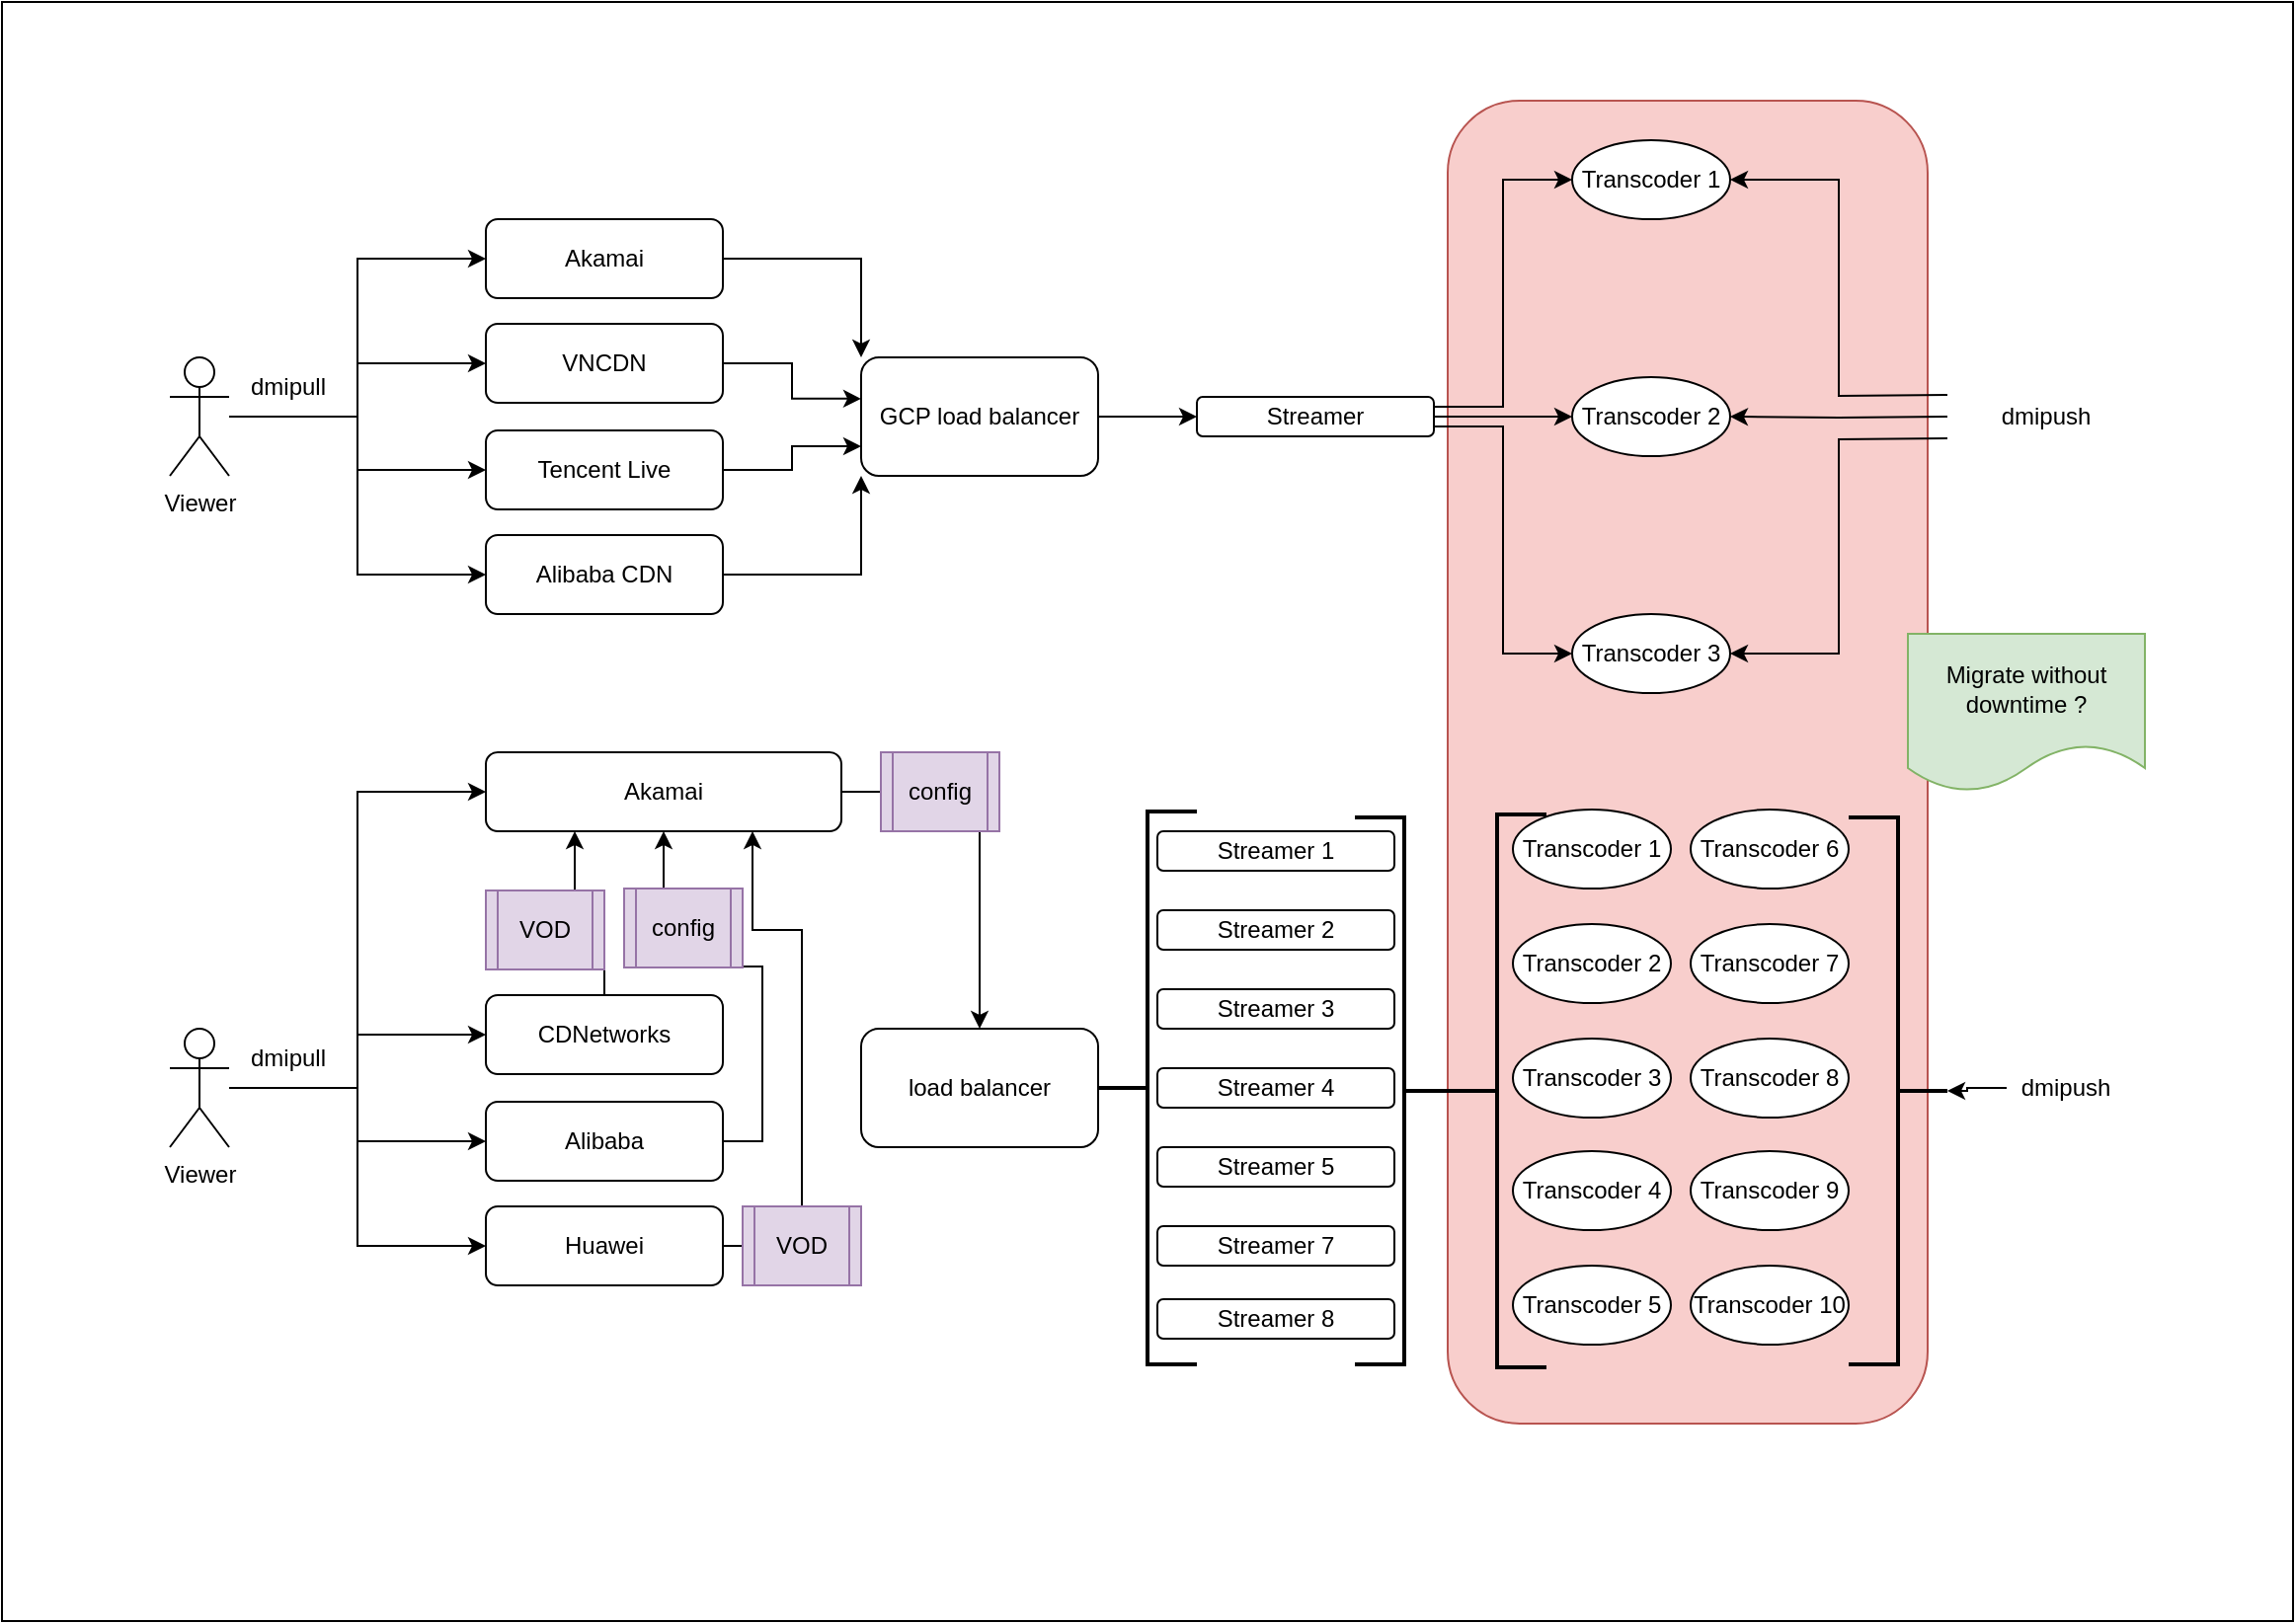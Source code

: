 <mxfile version="24.4.8" type="github" pages="2">
  <diagram id="1KbhKDzbHeSJ5B4RdYwa" name="transcoder_streamer">
    <mxGraphModel dx="1793" dy="996" grid="1" gridSize="10" guides="1" tooltips="1" connect="1" arrows="1" fold="1" page="1" pageScale="1" pageWidth="1169" pageHeight="827" math="0" shadow="0">
      <root>
        <mxCell id="0" />
        <mxCell id="1" parent="0" />
        <mxCell id="zI27R4wn_CRpD_6jLDSG-95" value="" style="rounded=0;whiteSpace=wrap;html=1;" vertex="1" parent="1">
          <mxGeometry width="1160" height="820" as="geometry" />
        </mxCell>
        <mxCell id="zI27R4wn_CRpD_6jLDSG-85" value="" style="rounded=1;whiteSpace=wrap;html=1;fillColor=#f8cecc;strokeColor=#b85450;" vertex="1" parent="1">
          <mxGeometry x="732" y="50" width="243" height="670" as="geometry" />
        </mxCell>
        <mxCell id="zI27R4wn_CRpD_6jLDSG-2" style="edgeStyle=orthogonalEdgeStyle;rounded=0;orthogonalLoop=1;jettySize=auto;html=1;entryX=0;entryY=0.5;entryDx=0;entryDy=0;" edge="1" parent="1" source="_gu4nf4v70kEcznODloV-2" target="4mUheKU-dluLhkkH6MsR-2">
          <mxGeometry relative="1" as="geometry" />
        </mxCell>
        <mxCell id="zI27R4wn_CRpD_6jLDSG-3" style="edgeStyle=orthogonalEdgeStyle;rounded=0;orthogonalLoop=1;jettySize=auto;html=1;entryX=0;entryY=0.5;entryDx=0;entryDy=0;" edge="1" parent="1" source="_gu4nf4v70kEcznODloV-2" target="4mUheKU-dluLhkkH6MsR-5">
          <mxGeometry relative="1" as="geometry" />
        </mxCell>
        <mxCell id="zI27R4wn_CRpD_6jLDSG-4" style="edgeStyle=orthogonalEdgeStyle;rounded=0;orthogonalLoop=1;jettySize=auto;html=1;" edge="1" parent="1" source="_gu4nf4v70kEcznODloV-2" target="4mUheKU-dluLhkkH6MsR-4">
          <mxGeometry relative="1" as="geometry" />
        </mxCell>
        <mxCell id="zI27R4wn_CRpD_6jLDSG-5" style="edgeStyle=orthogonalEdgeStyle;rounded=0;orthogonalLoop=1;jettySize=auto;html=1;" edge="1" parent="1" source="_gu4nf4v70kEcznODloV-2" target="4mUheKU-dluLhkkH6MsR-3">
          <mxGeometry relative="1" as="geometry" />
        </mxCell>
        <mxCell id="_gu4nf4v70kEcznODloV-2" value="Viewer" style="shape=umlActor;verticalLabelPosition=bottom;verticalAlign=top;html=1;outlineConnect=0;" vertex="1" parent="1">
          <mxGeometry x="85" y="180" width="30" height="60" as="geometry" />
        </mxCell>
        <mxCell id="zI27R4wn_CRpD_6jLDSG-6" style="edgeStyle=orthogonalEdgeStyle;rounded=0;orthogonalLoop=1;jettySize=auto;html=1;entryX=0;entryY=0;entryDx=0;entryDy=0;" edge="1" parent="1" source="4mUheKU-dluLhkkH6MsR-2" target="4mUheKU-dluLhkkH6MsR-7">
          <mxGeometry relative="1" as="geometry" />
        </mxCell>
        <mxCell id="4mUheKU-dluLhkkH6MsR-2" value="Akamai" style="rounded=1;whiteSpace=wrap;html=1;" vertex="1" parent="1">
          <mxGeometry x="245" y="110" width="120" height="40" as="geometry" />
        </mxCell>
        <mxCell id="4mUheKU-dluLhkkH6MsR-3" value="VNCDN" style="rounded=1;whiteSpace=wrap;html=1;" vertex="1" parent="1">
          <mxGeometry x="245" y="163" width="120" height="40" as="geometry" />
        </mxCell>
        <mxCell id="zI27R4wn_CRpD_6jLDSG-8" style="edgeStyle=orthogonalEdgeStyle;rounded=0;orthogonalLoop=1;jettySize=auto;html=1;entryX=0;entryY=0.75;entryDx=0;entryDy=0;" edge="1" parent="1" source="4mUheKU-dluLhkkH6MsR-4" target="4mUheKU-dluLhkkH6MsR-7">
          <mxGeometry relative="1" as="geometry" />
        </mxCell>
        <mxCell id="4mUheKU-dluLhkkH6MsR-4" value="Tencent Live" style="rounded=1;whiteSpace=wrap;html=1;" vertex="1" parent="1">
          <mxGeometry x="245" y="217" width="120" height="40" as="geometry" />
        </mxCell>
        <mxCell id="zI27R4wn_CRpD_6jLDSG-7" style="edgeStyle=orthogonalEdgeStyle;rounded=0;orthogonalLoop=1;jettySize=auto;html=1;entryX=0;entryY=1;entryDx=0;entryDy=0;" edge="1" parent="1" source="4mUheKU-dluLhkkH6MsR-5" target="4mUheKU-dluLhkkH6MsR-7">
          <mxGeometry relative="1" as="geometry" />
        </mxCell>
        <mxCell id="4mUheKU-dluLhkkH6MsR-5" value="Alibaba CDN" style="rounded=1;whiteSpace=wrap;html=1;" vertex="1" parent="1">
          <mxGeometry x="245" y="270" width="120" height="40" as="geometry" />
        </mxCell>
        <mxCell id="zI27R4wn_CRpD_6jLDSG-10" style="edgeStyle=orthogonalEdgeStyle;rounded=0;orthogonalLoop=1;jettySize=auto;html=1;" edge="1" parent="1" source="4mUheKU-dluLhkkH6MsR-7" target="4mUheKU-dluLhkkH6MsR-8">
          <mxGeometry relative="1" as="geometry" />
        </mxCell>
        <mxCell id="4mUheKU-dluLhkkH6MsR-7" value="GCP load balancer" style="rounded=1;whiteSpace=wrap;html=1;" vertex="1" parent="1">
          <mxGeometry x="435" y="180" width="120" height="60" as="geometry" />
        </mxCell>
        <mxCell id="zI27R4wn_CRpD_6jLDSG-11" style="edgeStyle=orthogonalEdgeStyle;rounded=0;orthogonalLoop=1;jettySize=auto;html=1;exitX=1;exitY=0.25;exitDx=0;exitDy=0;entryX=0;entryY=0.5;entryDx=0;entryDy=0;" edge="1" parent="1" source="4mUheKU-dluLhkkH6MsR-8" target="4mUheKU-dluLhkkH6MsR-9">
          <mxGeometry relative="1" as="geometry" />
        </mxCell>
        <mxCell id="zI27R4wn_CRpD_6jLDSG-12" style="edgeStyle=orthogonalEdgeStyle;rounded=0;orthogonalLoop=1;jettySize=auto;html=1;" edge="1" parent="1" source="4mUheKU-dluLhkkH6MsR-8" target="4mUheKU-dluLhkkH6MsR-10">
          <mxGeometry relative="1" as="geometry" />
        </mxCell>
        <mxCell id="zI27R4wn_CRpD_6jLDSG-13" style="edgeStyle=orthogonalEdgeStyle;rounded=0;orthogonalLoop=1;jettySize=auto;html=1;exitX=1;exitY=0.75;exitDx=0;exitDy=0;entryX=0;entryY=0.5;entryDx=0;entryDy=0;" edge="1" parent="1" source="4mUheKU-dluLhkkH6MsR-8" target="4mUheKU-dluLhkkH6MsR-11">
          <mxGeometry relative="1" as="geometry" />
        </mxCell>
        <mxCell id="4mUheKU-dluLhkkH6MsR-8" value="Streamer" style="rounded=1;whiteSpace=wrap;html=1;" vertex="1" parent="1">
          <mxGeometry x="605" y="200" width="120" height="20" as="geometry" />
        </mxCell>
        <mxCell id="4mUheKU-dluLhkkH6MsR-9" value="Transcoder 1" style="ellipse;whiteSpace=wrap;html=1;" vertex="1" parent="1">
          <mxGeometry x="795" y="70" width="80" height="40" as="geometry" />
        </mxCell>
        <mxCell id="4mUheKU-dluLhkkH6MsR-10" value="Transcoder 2" style="ellipse;whiteSpace=wrap;html=1;" vertex="1" parent="1">
          <mxGeometry x="795" y="190" width="80" height="40" as="geometry" />
        </mxCell>
        <mxCell id="4mUheKU-dluLhkkH6MsR-11" value="Transcoder 3" style="ellipse;whiteSpace=wrap;html=1;" vertex="1" parent="1">
          <mxGeometry x="795" y="310" width="80" height="40" as="geometry" />
        </mxCell>
        <mxCell id="zI27R4wn_CRpD_6jLDSG-14" style="edgeStyle=orthogonalEdgeStyle;rounded=0;orthogonalLoop=1;jettySize=auto;html=1;exitX=0;exitY=0.25;exitDx=0;exitDy=0;entryX=1;entryY=0.5;entryDx=0;entryDy=0;" edge="1" parent="1" target="4mUheKU-dluLhkkH6MsR-9">
          <mxGeometry relative="1" as="geometry">
            <mxPoint x="985" y="199" as="sourcePoint" />
          </mxGeometry>
        </mxCell>
        <mxCell id="zI27R4wn_CRpD_6jLDSG-15" style="edgeStyle=orthogonalEdgeStyle;rounded=0;orthogonalLoop=1;jettySize=auto;html=1;exitX=0;exitY=0.75;exitDx=0;exitDy=0;entryX=1;entryY=0.5;entryDx=0;entryDy=0;" edge="1" parent="1" target="4mUheKU-dluLhkkH6MsR-11">
          <mxGeometry relative="1" as="geometry">
            <mxPoint x="985" y="221" as="sourcePoint" />
          </mxGeometry>
        </mxCell>
        <mxCell id="zI27R4wn_CRpD_6jLDSG-16" style="edgeStyle=orthogonalEdgeStyle;rounded=0;orthogonalLoop=1;jettySize=auto;html=1;exitX=0;exitY=0.5;exitDx=0;exitDy=0;entryX=1;entryY=0.5;entryDx=0;entryDy=0;" edge="1" parent="1" target="4mUheKU-dluLhkkH6MsR-10">
          <mxGeometry relative="1" as="geometry">
            <mxPoint x="985" y="210" as="sourcePoint" />
          </mxGeometry>
        </mxCell>
        <mxCell id="zI27R4wn_CRpD_6jLDSG-9" style="edgeStyle=orthogonalEdgeStyle;rounded=0;orthogonalLoop=1;jettySize=auto;html=1;entryX=0;entryY=0.349;entryDx=0;entryDy=0;entryPerimeter=0;" edge="1" parent="1" source="4mUheKU-dluLhkkH6MsR-3" target="4mUheKU-dluLhkkH6MsR-7">
          <mxGeometry relative="1" as="geometry" />
        </mxCell>
        <mxCell id="zI27R4wn_CRpD_6jLDSG-17" style="edgeStyle=orthogonalEdgeStyle;rounded=0;orthogonalLoop=1;jettySize=auto;html=1;entryX=0;entryY=0.5;entryDx=0;entryDy=0;" edge="1" parent="1" source="zI27R4wn_CRpD_6jLDSG-21" target="zI27R4wn_CRpD_6jLDSG-23">
          <mxGeometry relative="1" as="geometry" />
        </mxCell>
        <mxCell id="zI27R4wn_CRpD_6jLDSG-18" style="edgeStyle=orthogonalEdgeStyle;rounded=0;orthogonalLoop=1;jettySize=auto;html=1;entryX=0;entryY=0.5;entryDx=0;entryDy=0;" edge="1" parent="1" source="zI27R4wn_CRpD_6jLDSG-21" target="zI27R4wn_CRpD_6jLDSG-28">
          <mxGeometry relative="1" as="geometry" />
        </mxCell>
        <mxCell id="zI27R4wn_CRpD_6jLDSG-19" style="edgeStyle=orthogonalEdgeStyle;rounded=0;orthogonalLoop=1;jettySize=auto;html=1;" edge="1" parent="1" source="zI27R4wn_CRpD_6jLDSG-21" target="zI27R4wn_CRpD_6jLDSG-26">
          <mxGeometry relative="1" as="geometry" />
        </mxCell>
        <mxCell id="zI27R4wn_CRpD_6jLDSG-20" style="edgeStyle=orthogonalEdgeStyle;rounded=0;orthogonalLoop=1;jettySize=auto;html=1;" edge="1" parent="1" source="zI27R4wn_CRpD_6jLDSG-21" target="zI27R4wn_CRpD_6jLDSG-24">
          <mxGeometry relative="1" as="geometry" />
        </mxCell>
        <mxCell id="zI27R4wn_CRpD_6jLDSG-21" value="Viewer" style="shape=umlActor;verticalLabelPosition=bottom;verticalAlign=top;html=1;outlineConnect=0;" vertex="1" parent="1">
          <mxGeometry x="85" y="520" width="30" height="60" as="geometry" />
        </mxCell>
        <mxCell id="zI27R4wn_CRpD_6jLDSG-22" style="edgeStyle=orthogonalEdgeStyle;rounded=0;orthogonalLoop=1;jettySize=auto;html=1;entryX=0.5;entryY=0;entryDx=0;entryDy=0;" edge="1" parent="1" source="zI27R4wn_CRpD_6jLDSG-23" target="zI27R4wn_CRpD_6jLDSG-30">
          <mxGeometry relative="1" as="geometry" />
        </mxCell>
        <mxCell id="zI27R4wn_CRpD_6jLDSG-23" value="Akamai" style="rounded=1;whiteSpace=wrap;html=1;" vertex="1" parent="1">
          <mxGeometry x="245" y="380" width="180" height="40" as="geometry" />
        </mxCell>
        <mxCell id="zI27R4wn_CRpD_6jLDSG-43" style="edgeStyle=orthogonalEdgeStyle;rounded=0;orthogonalLoop=1;jettySize=auto;html=1;entryX=0.25;entryY=1;entryDx=0;entryDy=0;" edge="1" parent="1" source="zI27R4wn_CRpD_6jLDSG-24" target="zI27R4wn_CRpD_6jLDSG-23">
          <mxGeometry relative="1" as="geometry">
            <Array as="points">
              <mxPoint x="305" y="470" />
              <mxPoint x="290" y="470" />
            </Array>
          </mxGeometry>
        </mxCell>
        <mxCell id="zI27R4wn_CRpD_6jLDSG-24" value="CDNetworks" style="rounded=1;whiteSpace=wrap;html=1;" vertex="1" parent="1">
          <mxGeometry x="245" y="503" width="120" height="40" as="geometry" />
        </mxCell>
        <mxCell id="zI27R4wn_CRpD_6jLDSG-44" style="edgeStyle=orthogonalEdgeStyle;rounded=0;orthogonalLoop=1;jettySize=auto;html=1;exitX=1;exitY=0.5;exitDx=0;exitDy=0;entryX=0.5;entryY=1;entryDx=0;entryDy=0;" edge="1" parent="1" source="zI27R4wn_CRpD_6jLDSG-26" target="zI27R4wn_CRpD_6jLDSG-23">
          <mxGeometry relative="1" as="geometry" />
        </mxCell>
        <mxCell id="zI27R4wn_CRpD_6jLDSG-26" value="Alibaba" style="rounded=1;whiteSpace=wrap;html=1;" vertex="1" parent="1">
          <mxGeometry x="245" y="557" width="120" height="40" as="geometry" />
        </mxCell>
        <mxCell id="zI27R4wn_CRpD_6jLDSG-45" style="edgeStyle=orthogonalEdgeStyle;rounded=0;orthogonalLoop=1;jettySize=auto;html=1;entryX=0.75;entryY=1;entryDx=0;entryDy=0;" edge="1" parent="1" source="zI27R4wn_CRpD_6jLDSG-28" target="zI27R4wn_CRpD_6jLDSG-23">
          <mxGeometry relative="1" as="geometry">
            <Array as="points">
              <mxPoint x="405" y="630" />
              <mxPoint x="405" y="470" />
              <mxPoint x="380" y="470" />
            </Array>
          </mxGeometry>
        </mxCell>
        <mxCell id="zI27R4wn_CRpD_6jLDSG-28" value="Huawei" style="rounded=1;whiteSpace=wrap;html=1;" vertex="1" parent="1">
          <mxGeometry x="245" y="610" width="120" height="40" as="geometry" />
        </mxCell>
        <mxCell id="zI27R4wn_CRpD_6jLDSG-30" value="load balancer" style="rounded=1;whiteSpace=wrap;html=1;" vertex="1" parent="1">
          <mxGeometry x="435" y="520" width="120" height="60" as="geometry" />
        </mxCell>
        <mxCell id="zI27R4wn_CRpD_6jLDSG-34" value="Streamer 1" style="rounded=1;whiteSpace=wrap;html=1;" vertex="1" parent="1">
          <mxGeometry x="585" y="420" width="120" height="20" as="geometry" />
        </mxCell>
        <mxCell id="zI27R4wn_CRpD_6jLDSG-46" value="" style="strokeWidth=2;html=1;shape=mxgraph.flowchart.annotation_2;align=left;labelPosition=right;pointerEvents=1;" vertex="1" parent="1">
          <mxGeometry x="555" y="410" width="50" height="280" as="geometry" />
        </mxCell>
        <mxCell id="zI27R4wn_CRpD_6jLDSG-47" value="Streamer 2" style="rounded=1;whiteSpace=wrap;html=1;" vertex="1" parent="1">
          <mxGeometry x="585" y="460" width="120" height="20" as="geometry" />
        </mxCell>
        <mxCell id="zI27R4wn_CRpD_6jLDSG-50" value="Streamer 3" style="rounded=1;whiteSpace=wrap;html=1;" vertex="1" parent="1">
          <mxGeometry x="585" y="500" width="120" height="20" as="geometry" />
        </mxCell>
        <mxCell id="zI27R4wn_CRpD_6jLDSG-51" value="Streamer 4" style="rounded=1;whiteSpace=wrap;html=1;" vertex="1" parent="1">
          <mxGeometry x="585" y="540" width="120" height="20" as="geometry" />
        </mxCell>
        <mxCell id="zI27R4wn_CRpD_6jLDSG-52" value="Streamer 5" style="rounded=1;whiteSpace=wrap;html=1;" vertex="1" parent="1">
          <mxGeometry x="585" y="580" width="120" height="20" as="geometry" />
        </mxCell>
        <mxCell id="zI27R4wn_CRpD_6jLDSG-53" value="Streamer 7" style="rounded=1;whiteSpace=wrap;html=1;" vertex="1" parent="1">
          <mxGeometry x="585" y="620" width="120" height="20" as="geometry" />
        </mxCell>
        <mxCell id="zI27R4wn_CRpD_6jLDSG-54" value="Streamer 8" style="rounded=1;whiteSpace=wrap;html=1;" vertex="1" parent="1">
          <mxGeometry x="585" y="657" width="120" height="20" as="geometry" />
        </mxCell>
        <mxCell id="zI27R4wn_CRpD_6jLDSG-56" value="" style="strokeWidth=2;html=1;shape=mxgraph.flowchart.annotation_2;align=left;labelPosition=right;pointerEvents=1;rotation=-180;" vertex="1" parent="1">
          <mxGeometry x="685" y="413" width="50" height="277" as="geometry" />
        </mxCell>
        <mxCell id="zI27R4wn_CRpD_6jLDSG-58" value="Transcoder 1" style="ellipse;whiteSpace=wrap;html=1;" vertex="1" parent="1">
          <mxGeometry x="765" y="409" width="80" height="40" as="geometry" />
        </mxCell>
        <mxCell id="zI27R4wn_CRpD_6jLDSG-59" value="Transcoder 2" style="ellipse;whiteSpace=wrap;html=1;" vertex="1" parent="1">
          <mxGeometry x="765" y="467" width="80" height="40" as="geometry" />
        </mxCell>
        <mxCell id="zI27R4wn_CRpD_6jLDSG-60" value="Transcoder 3" style="ellipse;whiteSpace=wrap;html=1;" vertex="1" parent="1">
          <mxGeometry x="765" y="525" width="80" height="40" as="geometry" />
        </mxCell>
        <mxCell id="zI27R4wn_CRpD_6jLDSG-61" value="Transcoder 4" style="ellipse;whiteSpace=wrap;html=1;" vertex="1" parent="1">
          <mxGeometry x="765" y="582" width="80" height="40" as="geometry" />
        </mxCell>
        <mxCell id="zI27R4wn_CRpD_6jLDSG-62" value="Transcoder 5" style="ellipse;whiteSpace=wrap;html=1;" vertex="1" parent="1">
          <mxGeometry x="765" y="640" width="80" height="40" as="geometry" />
        </mxCell>
        <mxCell id="zI27R4wn_CRpD_6jLDSG-63" value="Transcoder 6" style="ellipse;whiteSpace=wrap;html=1;" vertex="1" parent="1">
          <mxGeometry x="855" y="409" width="80" height="40" as="geometry" />
        </mxCell>
        <mxCell id="zI27R4wn_CRpD_6jLDSG-64" value="Transcoder 7" style="ellipse;whiteSpace=wrap;html=1;" vertex="1" parent="1">
          <mxGeometry x="855" y="467" width="80" height="40" as="geometry" />
        </mxCell>
        <mxCell id="zI27R4wn_CRpD_6jLDSG-65" value="Transcoder 8" style="ellipse;whiteSpace=wrap;html=1;" vertex="1" parent="1">
          <mxGeometry x="855" y="525" width="80" height="40" as="geometry" />
        </mxCell>
        <mxCell id="zI27R4wn_CRpD_6jLDSG-66" value="Transcoder 9" style="ellipse;whiteSpace=wrap;html=1;" vertex="1" parent="1">
          <mxGeometry x="855" y="582" width="80" height="40" as="geometry" />
        </mxCell>
        <mxCell id="zI27R4wn_CRpD_6jLDSG-67" value="Transcoder 10" style="ellipse;whiteSpace=wrap;html=1;" vertex="1" parent="1">
          <mxGeometry x="855" y="640" width="80" height="40" as="geometry" />
        </mxCell>
        <mxCell id="zI27R4wn_CRpD_6jLDSG-68" value="" style="strokeWidth=2;html=1;shape=mxgraph.flowchart.annotation_2;align=left;labelPosition=right;pointerEvents=1;" vertex="1" parent="1">
          <mxGeometry x="732" y="411.5" width="50" height="280" as="geometry" />
        </mxCell>
        <mxCell id="zI27R4wn_CRpD_6jLDSG-69" value="" style="strokeWidth=2;html=1;shape=mxgraph.flowchart.annotation_2;align=left;labelPosition=right;pointerEvents=1;rotation=-180;" vertex="1" parent="1">
          <mxGeometry x="935" y="413" width="50" height="277" as="geometry" />
        </mxCell>
        <mxCell id="zI27R4wn_CRpD_6jLDSG-70" value="config" style="shape=process;whiteSpace=wrap;html=1;backgroundOutline=1;fillColor=#e1d5e7;strokeColor=#9673a6;" vertex="1" parent="1">
          <mxGeometry x="445" y="380" width="60" height="40" as="geometry" />
        </mxCell>
        <mxCell id="zI27R4wn_CRpD_6jLDSG-76" value="dmipush" style="text;html=1;align=center;verticalAlign=middle;whiteSpace=wrap;rounded=0;" vertex="1" parent="1">
          <mxGeometry x="1005" y="195" width="60" height="30" as="geometry" />
        </mxCell>
        <mxCell id="zI27R4wn_CRpD_6jLDSG-84" value="" style="edgeStyle=orthogonalEdgeStyle;rounded=0;orthogonalLoop=1;jettySize=auto;html=1;" edge="1" parent="1" source="zI27R4wn_CRpD_6jLDSG-77" target="zI27R4wn_CRpD_6jLDSG-69">
          <mxGeometry relative="1" as="geometry" />
        </mxCell>
        <mxCell id="zI27R4wn_CRpD_6jLDSG-77" value="dmipush" style="text;html=1;align=center;verticalAlign=middle;whiteSpace=wrap;rounded=0;" vertex="1" parent="1">
          <mxGeometry x="1015" y="535" width="60" height="30" as="geometry" />
        </mxCell>
        <mxCell id="zI27R4wn_CRpD_6jLDSG-78" value="dmipull" style="text;html=1;align=center;verticalAlign=middle;whiteSpace=wrap;rounded=0;" vertex="1" parent="1">
          <mxGeometry x="115" y="520" width="60" height="30" as="geometry" />
        </mxCell>
        <mxCell id="zI27R4wn_CRpD_6jLDSG-79" value="dmipull" style="text;html=1;align=center;verticalAlign=middle;whiteSpace=wrap;rounded=0;" vertex="1" parent="1">
          <mxGeometry x="115" y="180" width="60" height="30" as="geometry" />
        </mxCell>
        <mxCell id="zI27R4wn_CRpD_6jLDSG-81" value="VOD" style="shape=process;whiteSpace=wrap;html=1;backgroundOutline=1;fillColor=#e1d5e7;strokeColor=#9673a6;" vertex="1" parent="1">
          <mxGeometry x="375" y="610" width="60" height="40" as="geometry" />
        </mxCell>
        <mxCell id="zI27R4wn_CRpD_6jLDSG-82" value="VOD" style="shape=process;whiteSpace=wrap;html=1;backgroundOutline=1;fillColor=#e1d5e7;strokeColor=#9673a6;" vertex="1" parent="1">
          <mxGeometry x="245" y="450" width="60" height="40" as="geometry" />
        </mxCell>
        <mxCell id="zI27R4wn_CRpD_6jLDSG-83" value="config" style="shape=process;whiteSpace=wrap;html=1;backgroundOutline=1;fillColor=#e1d5e7;strokeColor=#9673a6;" vertex="1" parent="1">
          <mxGeometry x="315" y="449" width="60" height="40" as="geometry" />
        </mxCell>
        <mxCell id="zI27R4wn_CRpD_6jLDSG-89" value="Migrate without downtime ?" style="shape=document;whiteSpace=wrap;html=1;boundedLbl=1;fillColor=#d5e8d4;strokeColor=#82b366;" vertex="1" parent="1">
          <mxGeometry x="965" y="320" width="120" height="80" as="geometry" />
        </mxCell>
      </root>
    </mxGraphModel>
  </diagram>
  <diagram id="kgpKYQtTHZ0yAKxKKP6v" name="Page-1">
    <mxGraphModel dx="1223" dy="1231" grid="1" gridSize="10" guides="1" tooltips="1" connect="1" arrows="1" fold="1" page="1" pageScale="1" pageWidth="850" pageHeight="1100" math="0" shadow="0">
      <root>
        <mxCell id="0" />
        <mxCell id="1" parent="0" />
        <mxCell id="3nuBFxr9cyL0pnOWT2aG-1" value="PERK UP WITH A LATTE" style="shape=table;childLayout=tableLayout;startSize=40;collapsible=0;recursiveResize=0;expand=0;fillColor=none;fontStyle=1" parent="1" vertex="1">
          <mxGeometry x="100" y="70" width="670" height="300" as="geometry" />
        </mxCell>
        <mxCell id="3nuBFxr9cyL0pnOWT2aG-2" value="" style="edgeStyle=orthogonalEdgeStyle;rounded=0;orthogonalLoop=1;jettySize=auto;html=1;" parent="3nuBFxr9cyL0pnOWT2aG-1" source="3nuBFxr9cyL0pnOWT2aG-7" target="3nuBFxr9cyL0pnOWT2aG-17" edge="1">
          <mxGeometry relative="1" as="geometry" />
        </mxCell>
        <mxCell id="3nuBFxr9cyL0pnOWT2aG-3" value="Customer" style="shape=tableRow;horizontal=0;swimlaneHead=0;swimlaneBody=0;top=0;left=0;bottom=0;right=0;fillColor=none;points=[[0,0.5],[1,0.5]];portConstraint=eastwest;startSize=40;collapsible=0;recursiveResize=0;expand=0;fontStyle=1;" parent="3nuBFxr9cyL0pnOWT2aG-1" vertex="1">
          <mxGeometry y="40" width="670" height="180" as="geometry" />
        </mxCell>
        <mxCell id="3nuBFxr9cyL0pnOWT2aG-4" value="Feel tired" style="swimlane;swimlaneHead=0;swimlaneBody=0;connectable=0;fillColor=none;startSize=40;collapsible=0;recursiveResize=0;expand=0;fontStyle=1;" parent="3nuBFxr9cyL0pnOWT2aG-3" vertex="1">
          <mxGeometry x="40" width="130" height="180" as="geometry" />
        </mxCell>
        <mxCell id="3nuBFxr9cyL0pnOWT2aG-5" style="edgeStyle=orthogonalEdgeStyle;rounded=0;orthogonalLoop=1;jettySize=auto;html=1;" parent="3nuBFxr9cyL0pnOWT2aG-4" source="3nuBFxr9cyL0pnOWT2aG-6" target="3nuBFxr9cyL0pnOWT2aG-7" edge="1">
          <mxGeometry relative="1" as="geometry" />
        </mxCell>
        <mxCell id="3nuBFxr9cyL0pnOWT2aG-6" value="Start" style="rounded=1;whiteSpace=wrap;html=1;arcSize=50;" parent="3nuBFxr9cyL0pnOWT2aG-4" vertex="1">
          <mxGeometry x="20" y="60" width="90" height="40" as="geometry" />
        </mxCell>
        <mxCell id="3nuBFxr9cyL0pnOWT2aG-7" value="Find barista" style="rounded=0;whiteSpace=wrap;html=1;" parent="3nuBFxr9cyL0pnOWT2aG-4" vertex="1">
          <mxGeometry x="20" y="120" width="90" height="40" as="geometry" />
        </mxCell>
        <mxCell id="3nuBFxr9cyL0pnOWT2aG-8" value="Make transaction" style="swimlane;swimlaneHead=0;swimlaneBody=0;connectable=0;fillColor=none;startSize=40;collapsible=0;recursiveResize=0;expand=0;fontStyle=1;" parent="3nuBFxr9cyL0pnOWT2aG-3" vertex="1">
          <mxGeometry x="170" width="370" height="180" as="geometry" />
        </mxCell>
        <mxCell id="3nuBFxr9cyL0pnOWT2aG-9" value="Request latte" style="rounded=0;whiteSpace=wrap;html=1;" parent="3nuBFxr9cyL0pnOWT2aG-8" vertex="1">
          <mxGeometry x="20" y="120" width="90" height="40" as="geometry" />
        </mxCell>
        <mxCell id="3nuBFxr9cyL0pnOWT2aG-10" value="Buy latte" style="rounded=0;whiteSpace=wrap;html=1;" parent="3nuBFxr9cyL0pnOWT2aG-8" vertex="1">
          <mxGeometry x="150" y="120" width="90" height="40" as="geometry" />
        </mxCell>
        <mxCell id="3nuBFxr9cyL0pnOWT2aG-11" value="Feel perky" style="swimlane;swimlaneHead=0;swimlaneBody=0;connectable=0;fillColor=none;startSize=40;collapsible=0;recursiveResize=0;expand=0;fontStyle=1;" parent="3nuBFxr9cyL0pnOWT2aG-3" vertex="1">
          <mxGeometry x="540" width="130" height="180" as="geometry" />
        </mxCell>
        <mxCell id="3nuBFxr9cyL0pnOWT2aG-12" style="edgeStyle=orthogonalEdgeStyle;rounded=0;orthogonalLoop=1;jettySize=auto;html=1;" parent="3nuBFxr9cyL0pnOWT2aG-11" source="3nuBFxr9cyL0pnOWT2aG-13" target="3nuBFxr9cyL0pnOWT2aG-14" edge="1">
          <mxGeometry relative="1" as="geometry" />
        </mxCell>
        <mxCell id="3nuBFxr9cyL0pnOWT2aG-13" value="Drink latte" style="rounded=0;whiteSpace=wrap;html=1;" parent="3nuBFxr9cyL0pnOWT2aG-11" vertex="1">
          <mxGeometry x="20" y="60" width="90" height="40" as="geometry" />
        </mxCell>
        <mxCell id="3nuBFxr9cyL0pnOWT2aG-14" value="End" style="rounded=1;whiteSpace=wrap;html=1;arcSize=50;" parent="3nuBFxr9cyL0pnOWT2aG-11" vertex="1">
          <mxGeometry x="20" y="120" width="90" height="40" as="geometry" />
        </mxCell>
        <mxCell id="3nuBFxr9cyL0pnOWT2aG-15" value="Barista" style="shape=tableRow;horizontal=0;swimlaneHead=0;swimlaneBody=0;top=0;left=0;bottom=0;right=0;fillColor=none;points=[[0,0.5],[1,0.5]];portConstraint=eastwest;startSize=40;collapsible=0;recursiveResize=0;expand=0;fontStyle=1;" parent="3nuBFxr9cyL0pnOWT2aG-1" vertex="1">
          <mxGeometry y="220" width="670" height="80" as="geometry" />
        </mxCell>
        <mxCell id="3nuBFxr9cyL0pnOWT2aG-16" value="" style="swimlane;swimlaneHead=0;swimlaneBody=0;connectable=0;fillColor=none;startSize=0;collapsible=0;recursiveResize=0;expand=0;fontStyle=1;" parent="3nuBFxr9cyL0pnOWT2aG-15" vertex="1">
          <mxGeometry x="40" width="130" height="80" as="geometry" />
        </mxCell>
        <mxCell id="3nuBFxr9cyL0pnOWT2aG-17" value="Greet customer" style="rounded=0;whiteSpace=wrap;html=1;" parent="3nuBFxr9cyL0pnOWT2aG-16" vertex="1">
          <mxGeometry x="20" y="20" width="90" height="40" as="geometry" />
        </mxCell>
        <mxCell id="3nuBFxr9cyL0pnOWT2aG-18" value="" style="swimlane;swimlaneHead=0;swimlaneBody=0;connectable=0;fillColor=none;startSize=0;collapsible=0;recursiveResize=0;expand=0;fontStyle=1;" parent="3nuBFxr9cyL0pnOWT2aG-15" vertex="1">
          <mxGeometry x="170" width="370" height="80" as="geometry" />
        </mxCell>
        <mxCell id="3nuBFxr9cyL0pnOWT2aG-19" value="" style="edgeStyle=orthogonalEdgeStyle;rounded=0;orthogonalLoop=1;jettySize=auto;html=1;" parent="3nuBFxr9cyL0pnOWT2aG-18" source="3nuBFxr9cyL0pnOWT2aG-20" target="3nuBFxr9cyL0pnOWT2aG-22" edge="1">
          <mxGeometry relative="1" as="geometry" />
        </mxCell>
        <mxCell id="3nuBFxr9cyL0pnOWT2aG-20" value="Accept&lt;br&gt;payment" style="rounded=0;whiteSpace=wrap;html=1;" parent="3nuBFxr9cyL0pnOWT2aG-18" vertex="1">
          <mxGeometry x="150" y="20" width="90" height="40" as="geometry" />
        </mxCell>
        <mxCell id="3nuBFxr9cyL0pnOWT2aG-21" value="Write details&lt;br&gt;on cup" style="shape=document;whiteSpace=wrap;html=1;boundedLbl=1;" parent="3nuBFxr9cyL0pnOWT2aG-18" vertex="1">
          <mxGeometry x="20" y="10" width="90" height="60" as="geometry" />
        </mxCell>
        <mxCell id="3nuBFxr9cyL0pnOWT2aG-22" value="Make latte" style="shape=process;whiteSpace=wrap;html=1;backgroundOutline=1;" parent="3nuBFxr9cyL0pnOWT2aG-18" vertex="1">
          <mxGeometry x="260" y="20" width="90" height="40" as="geometry" />
        </mxCell>
        <mxCell id="3nuBFxr9cyL0pnOWT2aG-23" value="" style="swimlane;swimlaneHead=0;swimlaneBody=0;connectable=0;fillColor=none;startSize=0;collapsible=0;recursiveResize=0;expand=0;fontStyle=1;" parent="3nuBFxr9cyL0pnOWT2aG-15" vertex="1">
          <mxGeometry x="540" width="130" height="80" as="geometry" />
        </mxCell>
        <mxCell id="3nuBFxr9cyL0pnOWT2aG-24" value="" style="edgeStyle=orthogonalEdgeStyle;rounded=0;orthogonalLoop=1;jettySize=auto;html=1;" parent="3nuBFxr9cyL0pnOWT2aG-1" source="3nuBFxr9cyL0pnOWT2aG-17" target="3nuBFxr9cyL0pnOWT2aG-9" edge="1">
          <mxGeometry relative="1" as="geometry">
            <Array as="points">
              <mxPoint x="160" y="260" />
              <mxPoint x="160" y="180" />
            </Array>
          </mxGeometry>
        </mxCell>
        <mxCell id="3nuBFxr9cyL0pnOWT2aG-25" value="" style="edgeStyle=orthogonalEdgeStyle;rounded=0;orthogonalLoop=1;jettySize=auto;html=1;" parent="3nuBFxr9cyL0pnOWT2aG-1" source="3nuBFxr9cyL0pnOWT2aG-9" target="3nuBFxr9cyL0pnOWT2aG-21" edge="1">
          <mxGeometry relative="1" as="geometry" />
        </mxCell>
        <mxCell id="3nuBFxr9cyL0pnOWT2aG-26" value="" style="edgeStyle=orthogonalEdgeStyle;rounded=0;orthogonalLoop=1;jettySize=auto;html=1;" parent="3nuBFxr9cyL0pnOWT2aG-1" source="3nuBFxr9cyL0pnOWT2aG-21" target="3nuBFxr9cyL0pnOWT2aG-10" edge="1">
          <mxGeometry relative="1" as="geometry">
            <Array as="points">
              <mxPoint x="300" y="260" />
              <mxPoint x="300" y="180" />
            </Array>
          </mxGeometry>
        </mxCell>
        <mxCell id="3nuBFxr9cyL0pnOWT2aG-27" value="" style="edgeStyle=orthogonalEdgeStyle;rounded=0;orthogonalLoop=1;jettySize=auto;html=1;" parent="3nuBFxr9cyL0pnOWT2aG-1" source="3nuBFxr9cyL0pnOWT2aG-10" target="3nuBFxr9cyL0pnOWT2aG-20" edge="1">
          <mxGeometry relative="1" as="geometry" />
        </mxCell>
        <mxCell id="3nuBFxr9cyL0pnOWT2aG-28" style="edgeStyle=orthogonalEdgeStyle;rounded=0;orthogonalLoop=1;jettySize=auto;html=1;" parent="3nuBFxr9cyL0pnOWT2aG-1" source="3nuBFxr9cyL0pnOWT2aG-22" target="3nuBFxr9cyL0pnOWT2aG-13" edge="1">
          <mxGeometry relative="1" as="geometry">
            <Array as="points">
              <mxPoint x="530" y="260" />
              <mxPoint x="530" y="120" />
            </Array>
          </mxGeometry>
        </mxCell>
      </root>
    </mxGraphModel>
  </diagram>
</mxfile>
